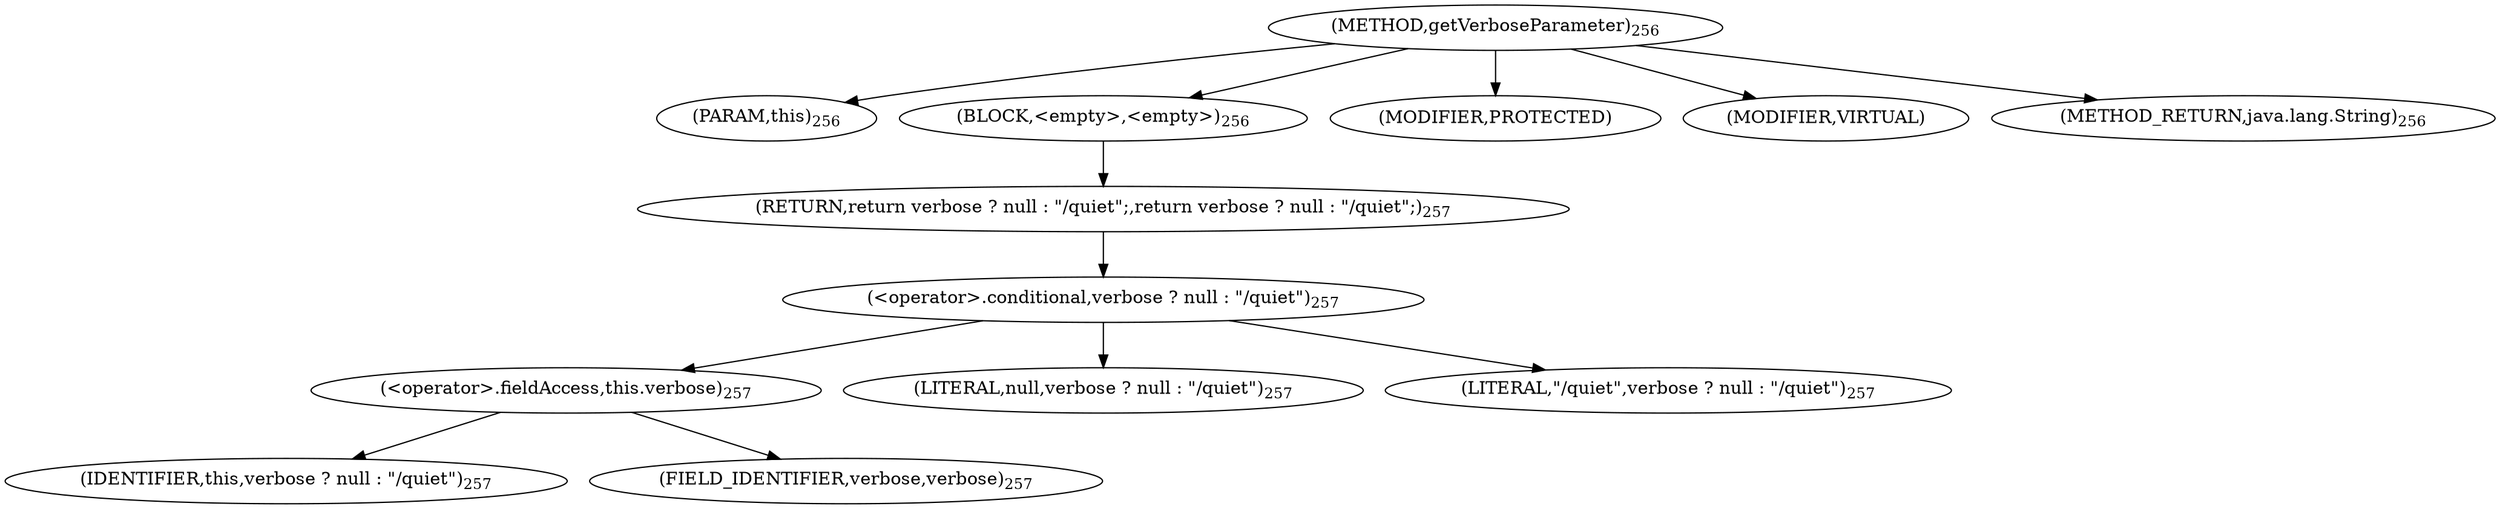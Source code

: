 digraph "getVerboseParameter" {  
"300" [label = <(METHOD,getVerboseParameter)<SUB>256</SUB>> ]
"301" [label = <(PARAM,this)<SUB>256</SUB>> ]
"302" [label = <(BLOCK,&lt;empty&gt;,&lt;empty&gt;)<SUB>256</SUB>> ]
"303" [label = <(RETURN,return verbose ? null : &quot;/quiet&quot;;,return verbose ? null : &quot;/quiet&quot;;)<SUB>257</SUB>> ]
"304" [label = <(&lt;operator&gt;.conditional,verbose ? null : &quot;/quiet&quot;)<SUB>257</SUB>> ]
"305" [label = <(&lt;operator&gt;.fieldAccess,this.verbose)<SUB>257</SUB>> ]
"306" [label = <(IDENTIFIER,this,verbose ? null : &quot;/quiet&quot;)<SUB>257</SUB>> ]
"307" [label = <(FIELD_IDENTIFIER,verbose,verbose)<SUB>257</SUB>> ]
"308" [label = <(LITERAL,null,verbose ? null : &quot;/quiet&quot;)<SUB>257</SUB>> ]
"309" [label = <(LITERAL,&quot;/quiet&quot;,verbose ? null : &quot;/quiet&quot;)<SUB>257</SUB>> ]
"310" [label = <(MODIFIER,PROTECTED)> ]
"311" [label = <(MODIFIER,VIRTUAL)> ]
"312" [label = <(METHOD_RETURN,java.lang.String)<SUB>256</SUB>> ]
  "300" -> "301" 
  "300" -> "302" 
  "300" -> "310" 
  "300" -> "311" 
  "300" -> "312" 
  "302" -> "303" 
  "303" -> "304" 
  "304" -> "305" 
  "304" -> "308" 
  "304" -> "309" 
  "305" -> "306" 
  "305" -> "307" 
}

